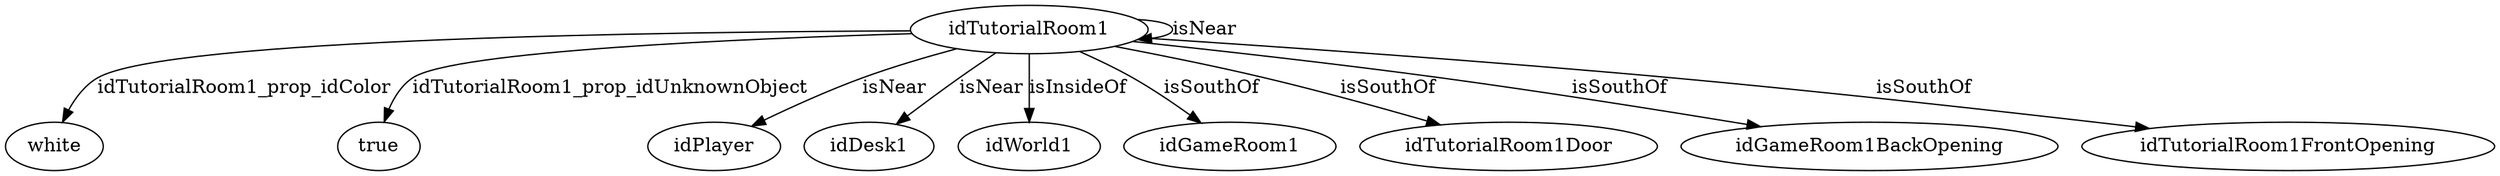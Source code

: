 digraph  {
idTutorialRoom1 [node_type=entity_node];
white [node_type=property_node];
true [node_type=property_node];
idPlayer [node_type=entity_node];
idDesk1 [node_type=entity_node];
idWorld1 [node_type=entity_node];
idGameRoom1 [node_type=entity_node];
idTutorialRoom1Door [node_type=entity_node];
idGameRoom1BackOpening [node_type=entity_node];
idTutorialRoom1FrontOpening [node_type=entity_node];
idTutorialRoom1 -> white  [edge_type=property, label=idTutorialRoom1_prop_idColor];
idTutorialRoom1 -> true  [edge_type=property, label=idTutorialRoom1_prop_idUnknownObject];
idTutorialRoom1 -> idPlayer  [edge_type=relationship, label=isNear];
idTutorialRoom1 -> idDesk1  [edge_type=relationship, label=isNear];
idTutorialRoom1 -> idWorld1  [edge_type=relationship, label=isInsideOf];
idTutorialRoom1 -> idGameRoom1  [edge_type=relationship, label=isSouthOf];
idTutorialRoom1 -> idTutorialRoom1  [edge_type=relationship, label=isNear];
idTutorialRoom1 -> idTutorialRoom1Door  [edge_type=relationship, label=isSouthOf];
idTutorialRoom1 -> idGameRoom1BackOpening  [edge_type=relationship, label=isSouthOf];
idTutorialRoom1 -> idTutorialRoom1FrontOpening  [edge_type=relationship, label=isSouthOf];
}
